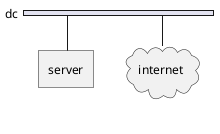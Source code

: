 {
  "sha1": "ov4lcj16vvx0id5hp4idrpbt4hvs5ms",
  "insertion": {
    "when": "2024-06-04T17:28:40.344Z",
    "url": "https://forum.plantuml.net/14516/skinparam-shadowing-in-nwdiag",
    "user": "plantuml@gmail.com"
  }
}
@startuml
<style>
root {
 shadowing 0
}
</style>
nwdiag {
  network dc {
    server;
    internet;
  }
  internet [shape = cloud];
}

@enduml
